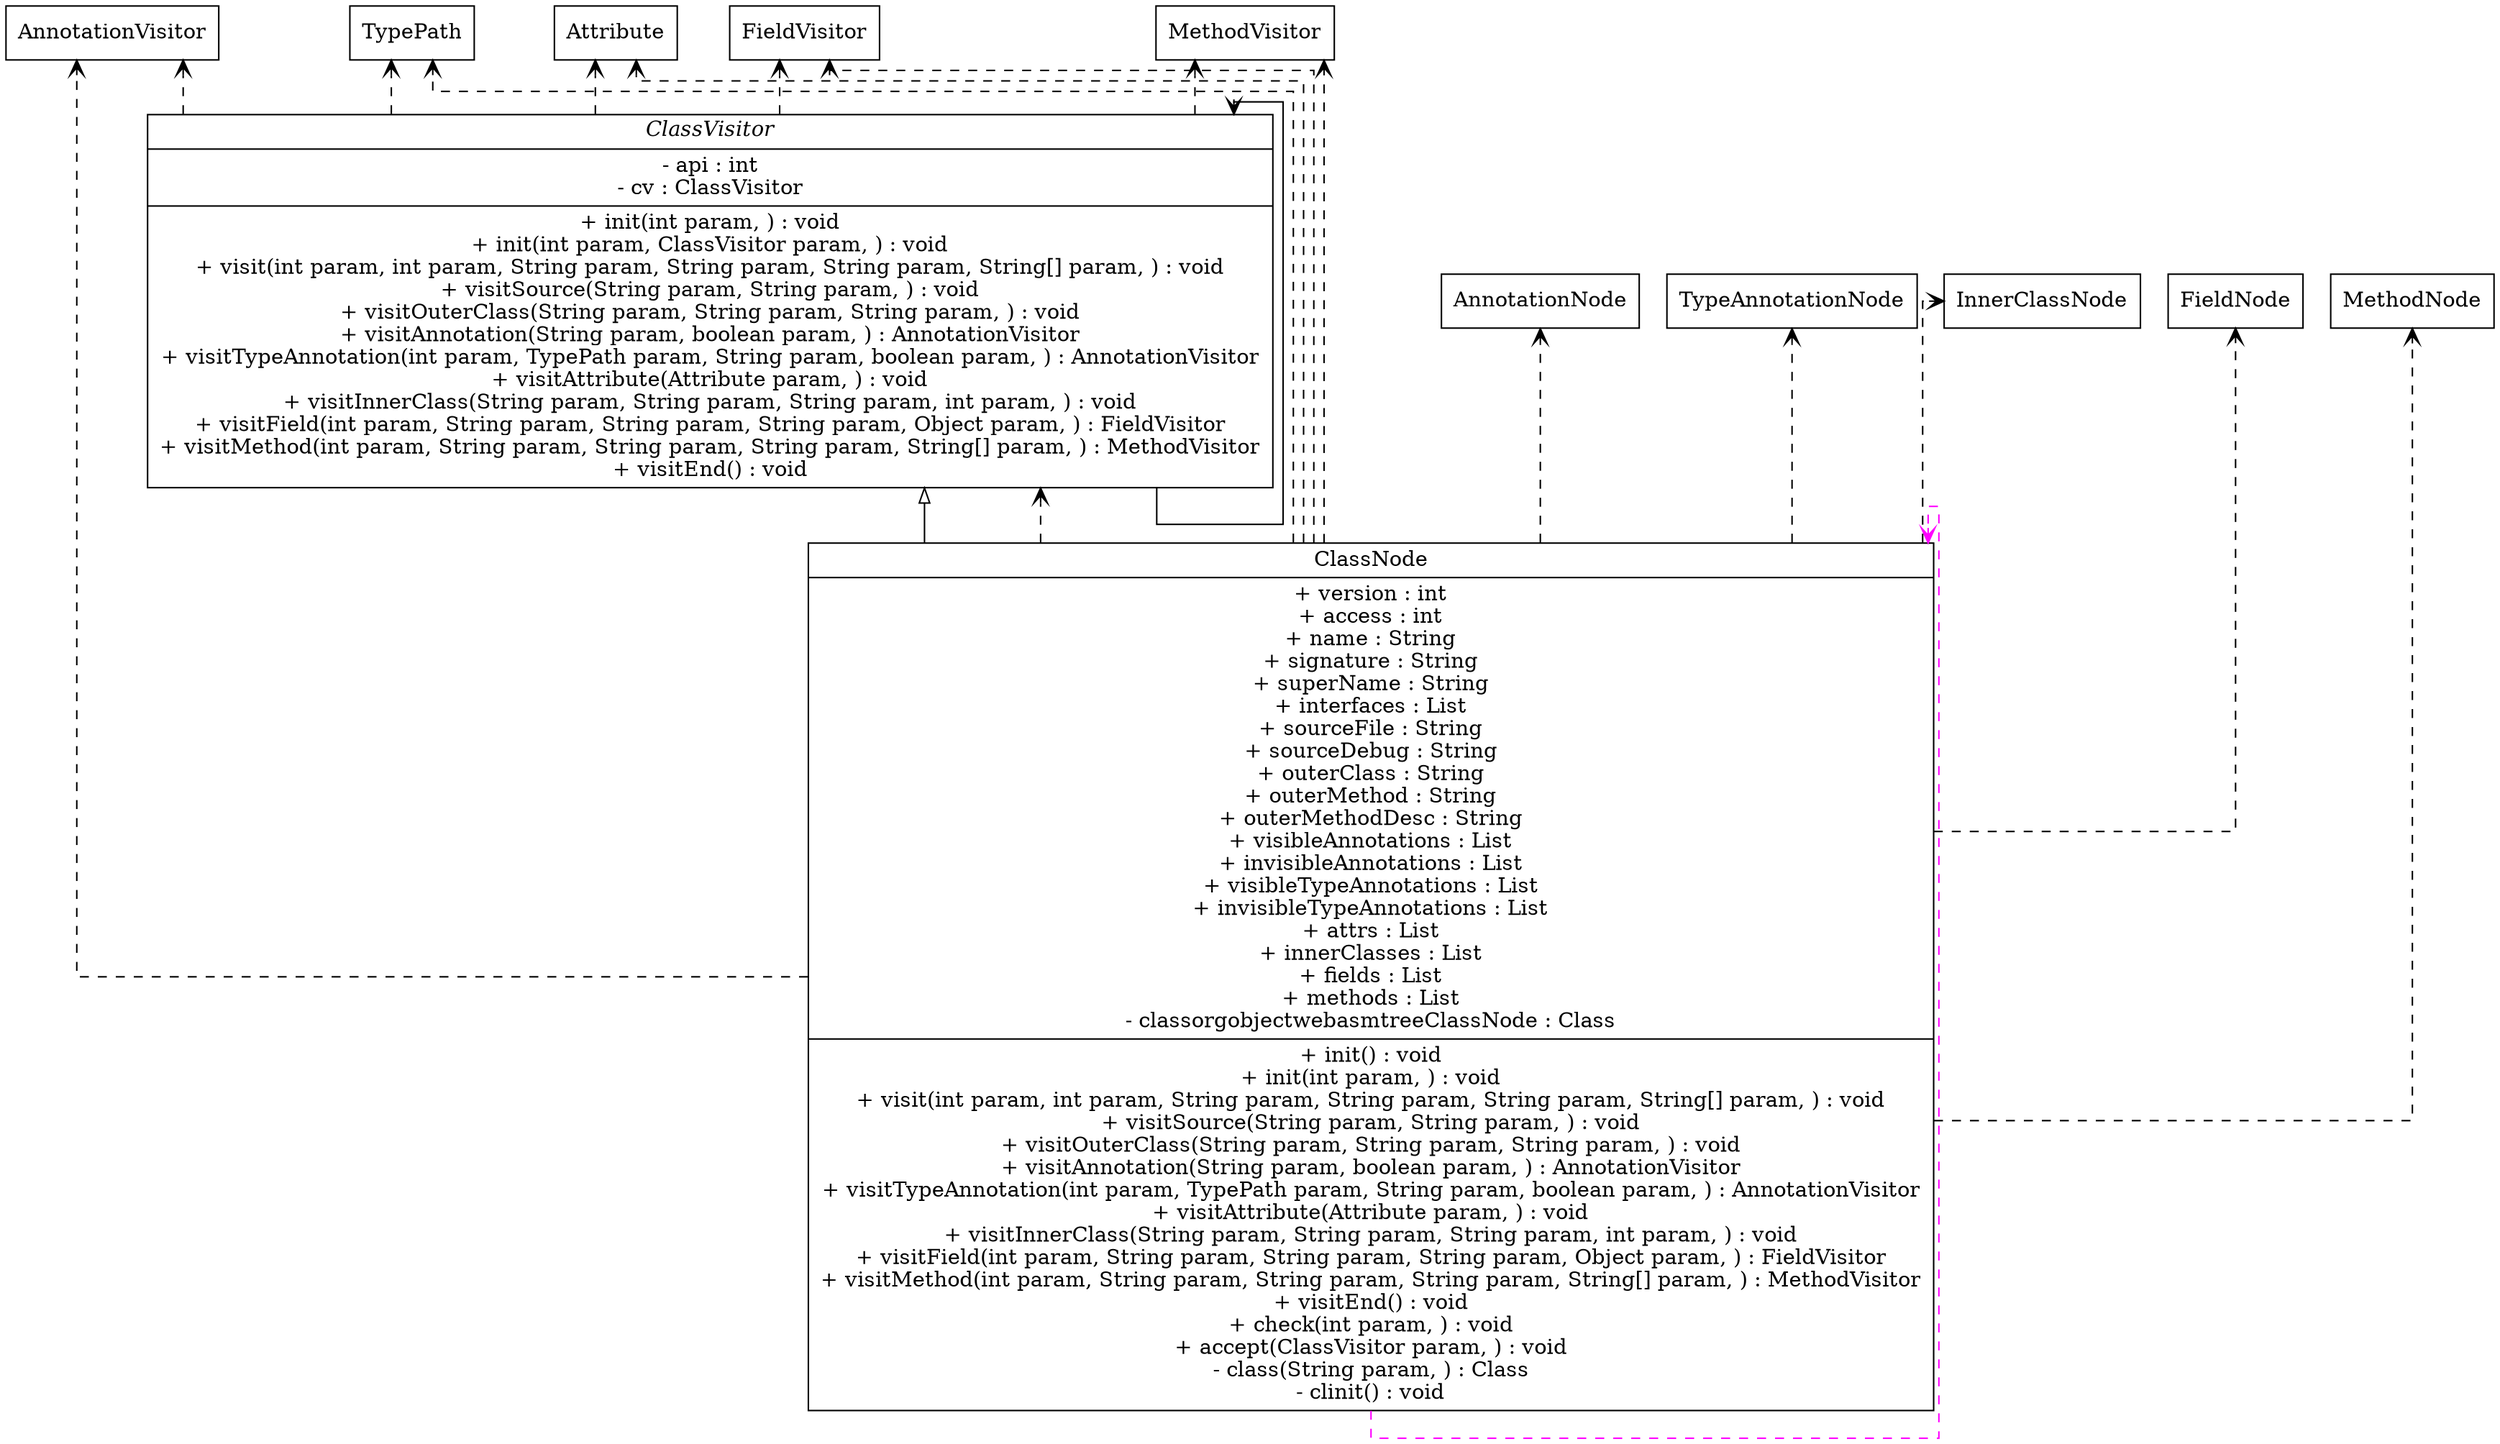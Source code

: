 digraph uml{rankdir=BT;splines=ortho;node[shape = box];ClassNode->ClassVisitor [arrowhead="onormal"];ClassNode[shape = "record",label=<{ ClassNode|+ version : int<br/>+ access : int<br/>+ name : String<br/>+ signature : String<br/>+ superName : String<br/>+ interfaces : List<br/>+ sourceFile : String<br/>+ sourceDebug : String<br/>+ outerClass : String<br/>+ outerMethod : String<br/>+ outerMethodDesc : String<br/>+ visibleAnnotations : List<br/>+ invisibleAnnotations : List<br/>+ visibleTypeAnnotations : List<br/>+ invisibleTypeAnnotations : List<br/>+ attrs : List<br/>+ innerClasses : List<br/>+ fields : List<br/>+ methods : List<br/>- classorgobjectwebasmtreeClassNode : Class<br/>|+ init() : void<br/>+ init(int param, ) : void<br/>+ visit(int param, int param, String param, String param, String param, String[] param, ) : void<br/>+ visitSource(String param, String param, ) : void<br/>+ visitOuterClass(String param, String param, String param, ) : void<br/>+ visitAnnotation(String param, boolean param, ) : AnnotationVisitor<br/>+ visitTypeAnnotation(int param, TypePath param, String param, boolean param, ) : AnnotationVisitor<br/>+ visitAttribute(Attribute param, ) : void<br/>+ visitInnerClass(String param, String param, String param, int param, ) : void<br/>+ visitField(int param, String param, String param, String param, Object param, ) : FieldVisitor<br/>+ visitMethod(int param, String param, String param, String param, String[] param, ) : MethodVisitor<br/>+ visitEnd() : void<br/>+ check(int param, ) : void<br/>+ accept(ClassVisitor param, ) : void<br/>- class(String param, ) : Class<br/>- clinit() : void<br/>}>];ClassVisitor[shape = "record",label=<{ <i>ClassVisitor</i>|- api : int<br/>- cv : ClassVisitor<br/>|+ init(int param, ) : void<br/>+ init(int param, ClassVisitor param, ) : void<br/>+ visit(int param, int param, String param, String param, String param, String[] param, ) : void<br/>+ visitSource(String param, String param, ) : void<br/>+ visitOuterClass(String param, String param, String param, ) : void<br/>+ visitAnnotation(String param, boolean param, ) : AnnotationVisitor<br/>+ visitTypeAnnotation(int param, TypePath param, String param, boolean param, ) : AnnotationVisitor<br/>+ visitAttribute(Attribute param, ) : void<br/>+ visitInnerClass(String param, String param, String param, int param, ) : void<br/>+ visitField(int param, String param, String param, String param, Object param, ) : FieldVisitor<br/>+ visitMethod(int param, String param, String param, String param, String[] param, ) : MethodVisitor<br/>+ visitEnd() : void<br/>}>];ClassVisitor->ClassVisitor [arrowhead="vee"];ClassNode->ClassNode [color=magenta arrowhead="vee",style="dashed"];ClassNode->ClassVisitor [arrowhead="vee",style="dashed"];ClassNode->AnnotationVisitor [arrowhead="vee",style="dashed"];ClassNode->AnnotationNode [arrowhead="vee",style="dashed"];ClassNode->TypePath [arrowhead="vee",style="dashed"];ClassNode->TypeAnnotationNode [arrowhead="vee",style="dashed"];ClassNode->Attribute [arrowhead="vee",style="dashed"];ClassNode->InnerClassNode [arrowhead="vee",style="dashed"];ClassNode->FieldVisitor [arrowhead="vee",style="dashed"];ClassNode->FieldNode [arrowhead="vee",style="dashed"];ClassNode->MethodVisitor [arrowhead="vee",style="dashed"];ClassNode->MethodNode [arrowhead="vee",style="dashed"];ClassVisitor->AnnotationVisitor [arrowhead="vee",style="dashed"];ClassVisitor->TypePath [arrowhead="vee",style="dashed"];ClassVisitor->Attribute [arrowhead="vee",style="dashed"];ClassVisitor->FieldVisitor [arrowhead="vee",style="dashed"];ClassVisitor->MethodVisitor [arrowhead="vee",style="dashed"];}